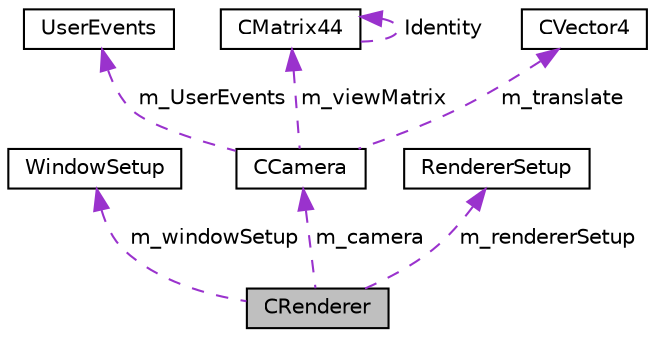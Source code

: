 digraph "CRenderer"
{
  edge [fontname="Helvetica",fontsize="10",labelfontname="Helvetica",labelfontsize="10"];
  node [fontname="Helvetica",fontsize="10",shape=record];
  Node1 [label="CRenderer",height=0.2,width=0.4,color="black", fillcolor="grey75", style="filled" fontcolor="black"];
  Node2 -> Node1 [dir="back",color="darkorchid3",fontsize="10",style="dashed",label=" m_windowSetup" ,fontname="Helvetica"];
  Node2 [label="WindowSetup",height=0.2,width=0.4,color="black", fillcolor="white", style="filled",URL="$struct_window_setup.html"];
  Node3 -> Node1 [dir="back",color="darkorchid3",fontsize="10",style="dashed",label=" m_camera" ,fontname="Helvetica"];
  Node3 [label="CCamera",height=0.2,width=0.4,color="black", fillcolor="white", style="filled",URL="$class_c_camera.html"];
  Node4 -> Node3 [dir="back",color="darkorchid3",fontsize="10",style="dashed",label=" m_UserEvents" ,fontname="Helvetica"];
  Node4 [label="UserEvents",height=0.2,width=0.4,color="black", fillcolor="white", style="filled",URL="$struct_user_events.html"];
  Node5 -> Node3 [dir="back",color="darkorchid3",fontsize="10",style="dashed",label=" m_viewMatrix" ,fontname="Helvetica"];
  Node5 [label="CMatrix44",height=0.2,width=0.4,color="black", fillcolor="white", style="filled",URL="$class_c_matrix44.html",tooltip="[SmrCoreMath] define float 4*4 Matrix"];
  Node5 -> Node5 [dir="back",color="darkorchid3",fontsize="10",style="dashed",label=" Identity" ,fontname="Helvetica"];
  Node6 -> Node3 [dir="back",color="darkorchid3",fontsize="10",style="dashed",label=" m_translate" ,fontname="Helvetica"];
  Node6 [label="CVector4",height=0.2,width=0.4,color="black", fillcolor="white", style="filled",URL="$class_c_vector4.html"];
  Node7 -> Node1 [dir="back",color="darkorchid3",fontsize="10",style="dashed",label=" m_rendererSetup" ,fontname="Helvetica"];
  Node7 [label="RendererSetup",height=0.2,width=0.4,color="black", fillcolor="white", style="filled",URL="$struct_renderer_setup.html"];
}
